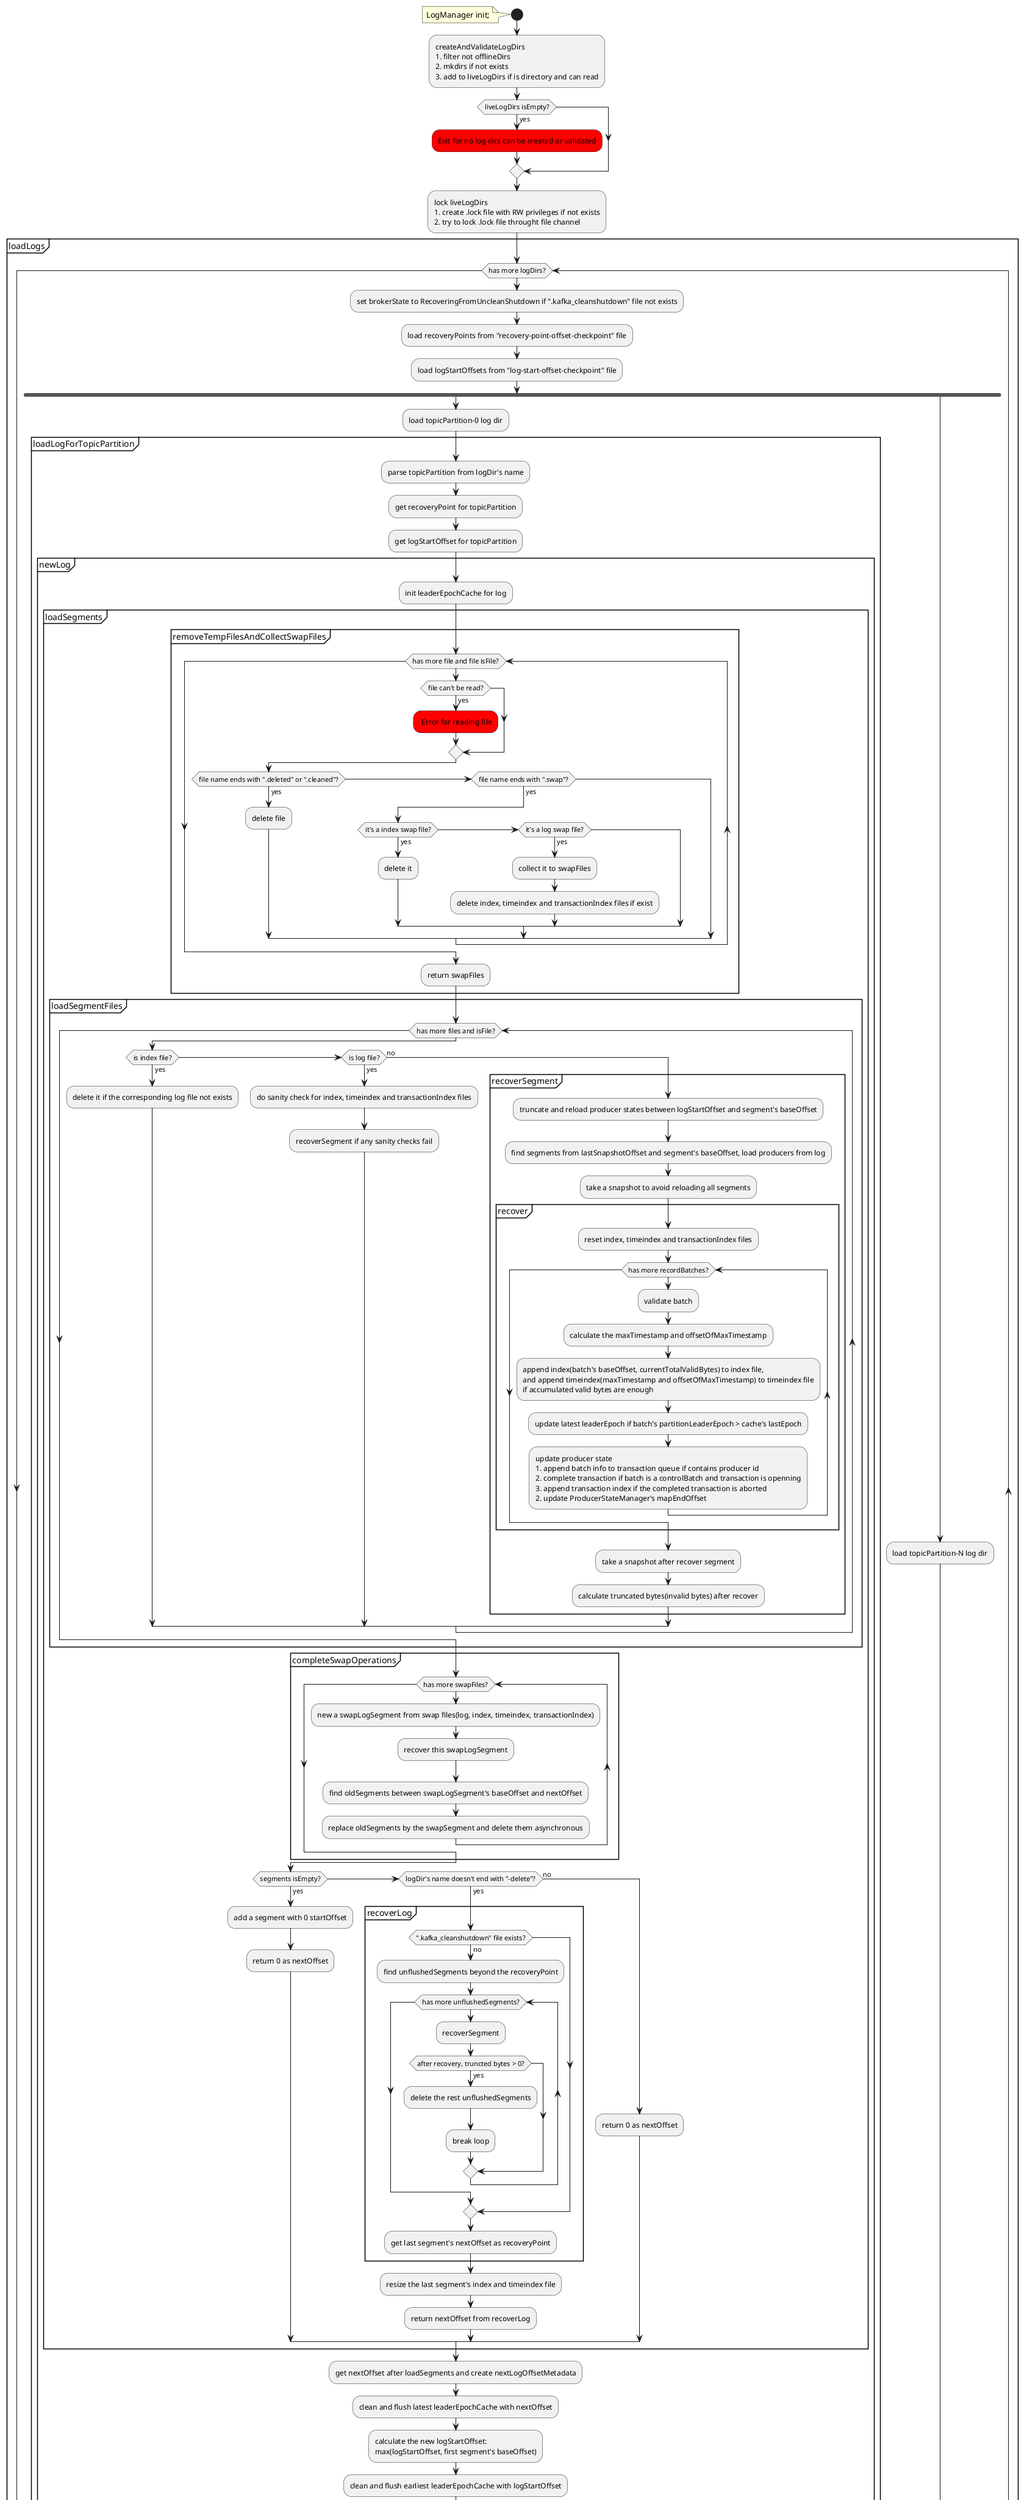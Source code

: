 @startuml
start
note left: LogManager init;

:createAndValidateLogDirs
1. filter not offlineDirs
2. mkdirs if not exists
3. add to liveLogDirs if is directory and can read;

if (liveLogDirs isEmpty?) then(yes)
	#Red:Exit for no log dirs can be created or validated;
endif

:lock liveLogDirs
1. create .lock file with RW privileges if not exists
2. try to lock .lock file throught file channel;

partition loadLogs {
	while (has more logDirs?)
		:set brokerState to RecoveringFromUncleanShutdown if ".kafka_cleanshutdown" file not exists;
		
		:load recoveryPoints from "recovery-point-offset-checkpoint" file;
		:load logStartOffsets from "log-start-offset-checkpoint" file;

		fork
			:load topicPartition-0 log dir;
			partition loadLogForTopicPartition {
				:parse topicPartition from logDir's name;
				:get recoveryPoint for topicPartition;
				:get logStartOffset for topicPartition;

				partition newLog {
					:init leaderEpochCache for log;
					
					partition loadSegments {
						partition removeTempFilesAndCollectSwapFiles {
							while (has more file and file isFile?)
								if (file can't be read?) then(yes)
									#Red: Error for reading file;
								endif
								if (file name ends with ".deleted" or ".cleaned"?) then(yes)
									:delete file;
								elseif (file name ends with ".swap"?) then(yes)
									if (it's a index swap file?) then(yes)
										:delete it;
									elseif (it's a log swap file?) then(yes)
										:collect it to swapFiles;
										:delete index, timeindex and transactionIndex files if exist;
									endif
								endif
							end while
							:return swapFiles;
						}

						partition loadSegmentFiles {
							while (has more files and isFile?)
								if (is index file?) then(yes)
									:delete it if the corresponding log file not exists;
								elseif (is log file?) then(yes)
								:do sanity check for index, timeindex and transactionIndex files;
								:recoverSegment if any sanity checks fail;
								else(no)
									partition recoverSegment {
										:truncate and reload producer states between logStartOffset and segment's baseOffset;
										:find segments from lastSnapshotOffset and segment's baseOffset, load producers from log;
										:take a snapshot to avoid reloading all segments;
										partition recover {
											:reset index, timeindex and transactionIndex files;
											while (has more recordBatches?) 
												:validate batch;
												:calculate the maxTimestamp and offsetOfMaxTimestamp;

												:append index(batch's baseOffset, currentTotalValidBytes) to index file, 
												and append timeindex(maxTimestamp and offsetOfMaxTimestamp) to timeindex file
												if accumulated valid bytes are enough;

												:update latest leaderEpoch if batch's partitionLeaderEpoch > cache's lastEpoch;

												:update producer state
												1. append batch info to transaction queue if contains producer id
												2. complete transaction if batch is a controlBatch and transaction is openning
												3. append transaction index if the completed transaction is aborted
												2. update ProducerStateManager's mapEndOffset;
											endwhile
										}
										:take a snapshot after recover segment;
										:calculate truncated bytes(invalid bytes) after recover;
									}
								endif
							end while
						}

						partition completeSwapOperations {
							while (has more swapFiles?) 
								:new a swapLogSegment from swap files(log, index, timeindex, transactionIndex);
								:recover this swapLogSegment;
								:find oldSegments between swapLogSegment's baseOffset and nextOffset;
								:replace oldSegments by the swapSegment and delete them asynchronous;
							end while
						}

						if (segments isEmpty?) then(yes)
							:add a segment with 0 startOffset;
							:return 0 as nextOffset;
						elseif (logDir's name doesn't end with "-delete"?) then(yes)
							partition recoverLog {
								if (".kafka_cleanshutdown" file exists?) then(no)
									:find unflushedSegments beyond the recoveryPoint;
									while (has more unflushedSegments?)
										:recoverSegment;
										if (after recovery, truncted bytes > 0?) then(yes)
											:delete the rest unflushedSegments;
											:break loop;
										endif
									end while
								endif
								:get last segment's nextOffset as recoveryPoint;
							}
							:resize the last segment's index and timeindex file;
							:return nextOffset from recoverLog;
						else(no)
							:return 0 as nextOffset;
						endif
					}
					
					:get nextOffset after loadSegments and create nextLogOffsetMetadata; 
					:clean and flush latest leaderEpochCache with nextOffset;

					:calculate the new logStartOffset: 
					max(logStartOffset, first segment's baseOffset);

					:clean and flush earliest leaderEpochCache with logStartOffset;
					:load producer state from logEndOffset(todo);
				}

				if (logDir's name ends with "-delete"?) then(yes)
					:add to a queue for deleting in background;
				else
					:put log to LogManager's logs pool;
					if (there's a previous log for the same partition?) then(yes)
						#Red:Error for duplicate log directories;
					endif
				endif
			}
		fork again
			:load topicPartition-N log dir;
		end fork
	endwhile
}
stop
@enduml
